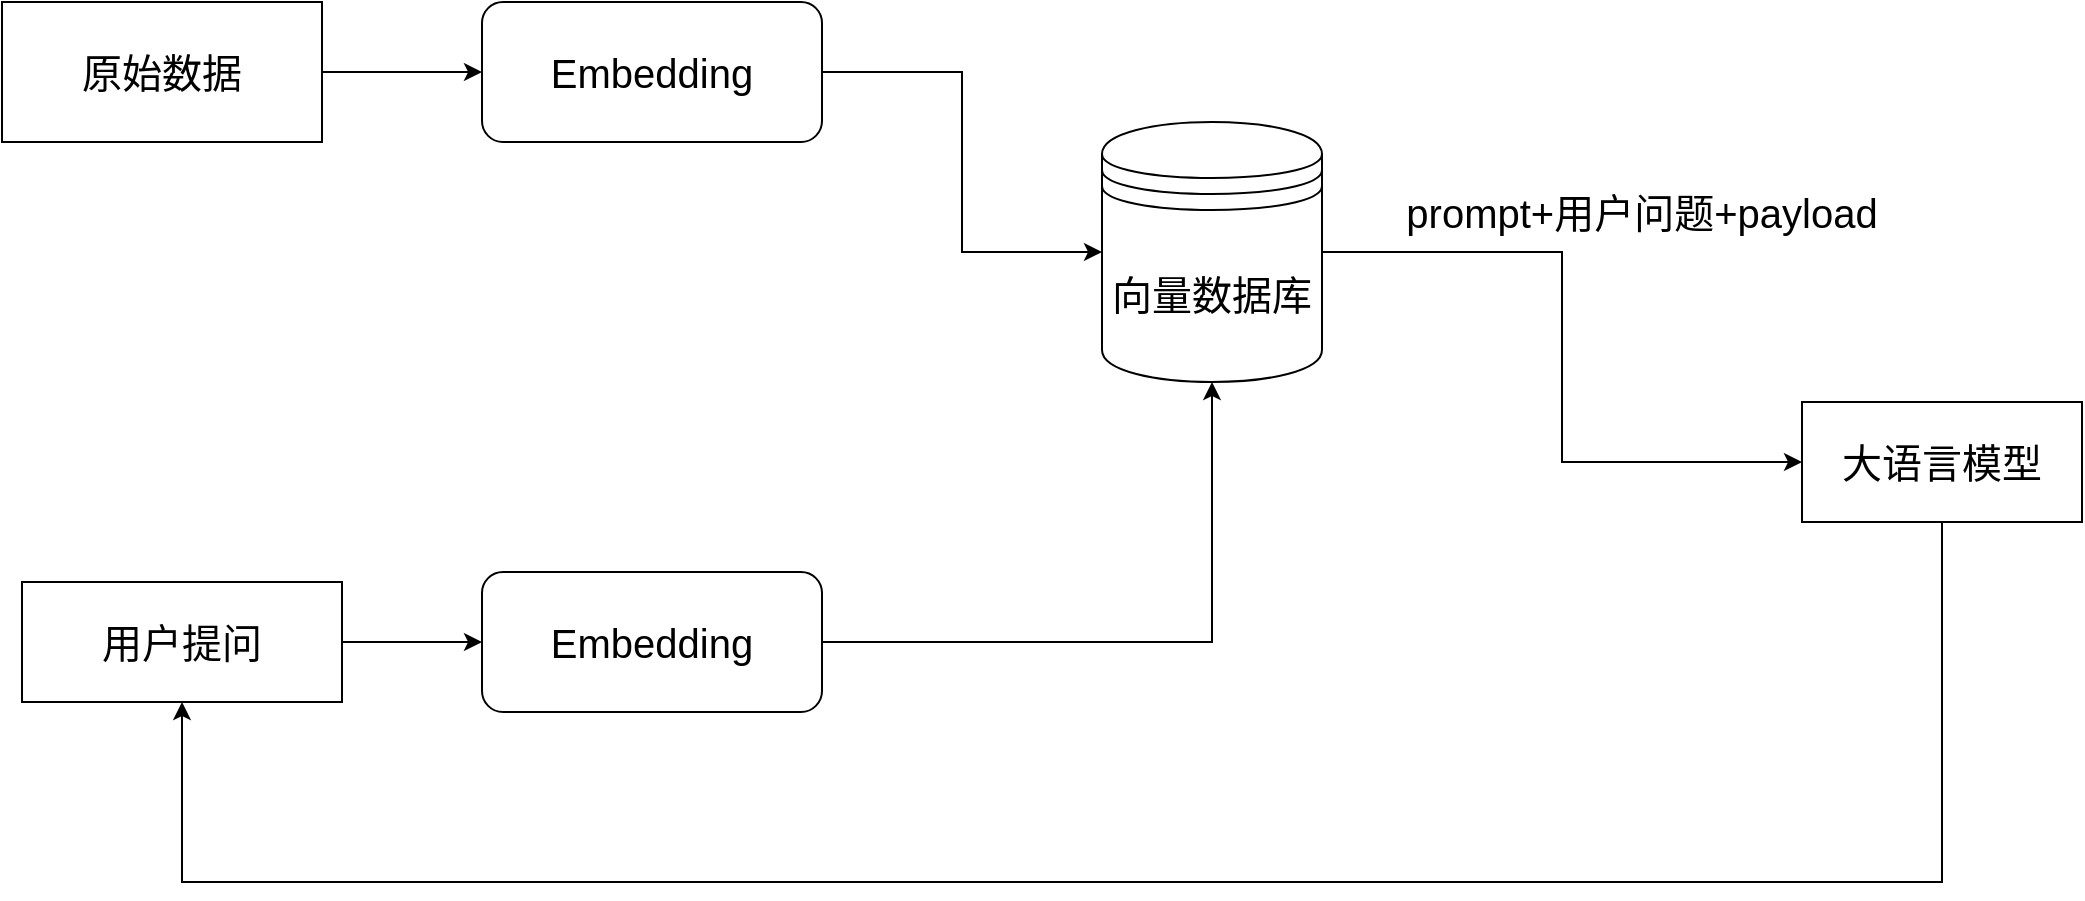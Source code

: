 <mxfile version="23.1.5" type="github">
  <diagram name="第 1 页" id="Jt86_-szV2gGwSEn68c9">
    <mxGraphModel dx="2074" dy="1118" grid="1" gridSize="10" guides="1" tooltips="1" connect="1" arrows="1" fold="1" page="1" pageScale="1" pageWidth="827" pageHeight="1169" math="0" shadow="0">
      <root>
        <mxCell id="0" />
        <mxCell id="1" parent="0" />
        <mxCell id="5JH7Js-R7b0I01krZab9-8" style="edgeStyle=orthogonalEdgeStyle;rounded=0;orthogonalLoop=1;jettySize=auto;html=1;exitX=1;exitY=0.5;exitDx=0;exitDy=0;entryX=0;entryY=0.5;entryDx=0;entryDy=0;" edge="1" parent="1" source="5JH7Js-R7b0I01krZab9-1" target="5JH7Js-R7b0I01krZab9-3">
          <mxGeometry relative="1" as="geometry" />
        </mxCell>
        <mxCell id="5JH7Js-R7b0I01krZab9-1" value="Embedding" style="rounded=1;whiteSpace=wrap;html=1;fontSize=20;" vertex="1" parent="1">
          <mxGeometry x="280" y="130" width="170" height="70" as="geometry" />
        </mxCell>
        <mxCell id="5JH7Js-R7b0I01krZab9-7" style="edgeStyle=orthogonalEdgeStyle;rounded=0;orthogonalLoop=1;jettySize=auto;html=1;exitX=1;exitY=0.5;exitDx=0;exitDy=0;entryX=0;entryY=0.5;entryDx=0;entryDy=0;" edge="1" parent="1" source="5JH7Js-R7b0I01krZab9-2" target="5JH7Js-R7b0I01krZab9-1">
          <mxGeometry relative="1" as="geometry" />
        </mxCell>
        <mxCell id="5JH7Js-R7b0I01krZab9-2" value="原始数据" style="rounded=0;whiteSpace=wrap;html=1;fontSize=20;" vertex="1" parent="1">
          <mxGeometry x="40" y="130" width="160" height="70" as="geometry" />
        </mxCell>
        <mxCell id="5JH7Js-R7b0I01krZab9-11" style="edgeStyle=orthogonalEdgeStyle;rounded=0;orthogonalLoop=1;jettySize=auto;html=1;exitX=1;exitY=0.5;exitDx=0;exitDy=0;entryX=0;entryY=0.5;entryDx=0;entryDy=0;" edge="1" parent="1" source="5JH7Js-R7b0I01krZab9-3" target="5JH7Js-R7b0I01krZab9-6">
          <mxGeometry relative="1" as="geometry" />
        </mxCell>
        <mxCell id="5JH7Js-R7b0I01krZab9-3" value="向量数据库" style="shape=datastore;whiteSpace=wrap;html=1;fontSize=20;" vertex="1" parent="1">
          <mxGeometry x="590" y="190" width="110" height="130" as="geometry" />
        </mxCell>
        <mxCell id="5JH7Js-R7b0I01krZab9-9" style="edgeStyle=orthogonalEdgeStyle;rounded=0;orthogonalLoop=1;jettySize=auto;html=1;exitX=1;exitY=0.5;exitDx=0;exitDy=0;entryX=0;entryY=0.5;entryDx=0;entryDy=0;" edge="1" parent="1" source="5JH7Js-R7b0I01krZab9-4" target="5JH7Js-R7b0I01krZab9-5">
          <mxGeometry relative="1" as="geometry" />
        </mxCell>
        <mxCell id="5JH7Js-R7b0I01krZab9-4" value="用户提问" style="rounded=0;whiteSpace=wrap;html=1;fontSize=20;" vertex="1" parent="1">
          <mxGeometry x="50" y="420" width="160" height="60" as="geometry" />
        </mxCell>
        <mxCell id="5JH7Js-R7b0I01krZab9-10" style="edgeStyle=orthogonalEdgeStyle;rounded=0;orthogonalLoop=1;jettySize=auto;html=1;exitX=1;exitY=0.5;exitDx=0;exitDy=0;entryX=0.5;entryY=1;entryDx=0;entryDy=0;" edge="1" parent="1" source="5JH7Js-R7b0I01krZab9-5" target="5JH7Js-R7b0I01krZab9-3">
          <mxGeometry relative="1" as="geometry" />
        </mxCell>
        <mxCell id="5JH7Js-R7b0I01krZab9-5" value="Embedding" style="rounded=1;whiteSpace=wrap;html=1;fontSize=20;" vertex="1" parent="1">
          <mxGeometry x="280" y="415" width="170" height="70" as="geometry" />
        </mxCell>
        <mxCell id="5JH7Js-R7b0I01krZab9-14" style="edgeStyle=orthogonalEdgeStyle;rounded=0;orthogonalLoop=1;jettySize=auto;html=1;exitX=0.5;exitY=1;exitDx=0;exitDy=0;entryX=0.5;entryY=1;entryDx=0;entryDy=0;" edge="1" parent="1" source="5JH7Js-R7b0I01krZab9-6" target="5JH7Js-R7b0I01krZab9-4">
          <mxGeometry relative="1" as="geometry">
            <Array as="points">
              <mxPoint x="1010" y="570" />
              <mxPoint x="130" y="570" />
            </Array>
          </mxGeometry>
        </mxCell>
        <mxCell id="5JH7Js-R7b0I01krZab9-6" value="大语言模型" style="rounded=0;whiteSpace=wrap;html=1;fontSize=20;" vertex="1" parent="1">
          <mxGeometry x="940" y="330" width="140" height="60" as="geometry" />
        </mxCell>
        <mxCell id="5JH7Js-R7b0I01krZab9-13" value="prompt+用户问题+payload" style="text;html=1;align=center;verticalAlign=middle;whiteSpace=wrap;rounded=0;fontSize=20;" vertex="1" parent="1">
          <mxGeometry x="740" y="220" width="240" height="30" as="geometry" />
        </mxCell>
      </root>
    </mxGraphModel>
  </diagram>
</mxfile>
